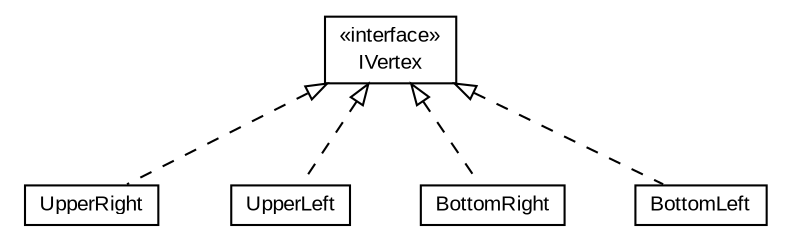 #!/usr/local/bin/dot
#
# Class diagram 
# Generated by UMLGraph version R5_6-24-gf6e263 (http://www.umlgraph.org/)
#

digraph G {
	edge [fontname="arial",fontsize=10,labelfontname="arial",labelfontsize=10];
	node [fontname="arial",fontsize=10,shape=plaintext];
	nodesep=0.25;
	ranksep=0.5;
	// com.id.droneapi.impl.algorithm.v1.vertex.UpperRight
	c223 [label=<<table title="com.id.droneapi.impl.algorithm.v1.vertex.UpperRight" border="0" cellborder="1" cellspacing="0" cellpadding="2" port="p" href="./UpperRight.html">
		<tr><td><table border="0" cellspacing="0" cellpadding="1">
<tr><td align="center" balign="center"> UpperRight </td></tr>
		</table></td></tr>
		</table>>, URL="./UpperRight.html", fontname="arial", fontcolor="black", fontsize=10.0];
	// com.id.droneapi.impl.algorithm.v1.vertex.UpperLeft
	c224 [label=<<table title="com.id.droneapi.impl.algorithm.v1.vertex.UpperLeft" border="0" cellborder="1" cellspacing="0" cellpadding="2" port="p" href="./UpperLeft.html">
		<tr><td><table border="0" cellspacing="0" cellpadding="1">
<tr><td align="center" balign="center"> UpperLeft </td></tr>
		</table></td></tr>
		</table>>, URL="./UpperLeft.html", fontname="arial", fontcolor="black", fontsize=10.0];
	// com.id.droneapi.impl.algorithm.v1.vertex.IVertex
	c225 [label=<<table title="com.id.droneapi.impl.algorithm.v1.vertex.IVertex" border="0" cellborder="1" cellspacing="0" cellpadding="2" port="p" href="./IVertex.html">
		<tr><td><table border="0" cellspacing="0" cellpadding="1">
<tr><td align="center" balign="center"> &#171;interface&#187; </td></tr>
<tr><td align="center" balign="center"> IVertex </td></tr>
		</table></td></tr>
		</table>>, URL="./IVertex.html", fontname="arial", fontcolor="black", fontsize=10.0];
	// com.id.droneapi.impl.algorithm.v1.vertex.BottomRight
	c226 [label=<<table title="com.id.droneapi.impl.algorithm.v1.vertex.BottomRight" border="0" cellborder="1" cellspacing="0" cellpadding="2" port="p" href="./BottomRight.html">
		<tr><td><table border="0" cellspacing="0" cellpadding="1">
<tr><td align="center" balign="center"> BottomRight </td></tr>
		</table></td></tr>
		</table>>, URL="./BottomRight.html", fontname="arial", fontcolor="black", fontsize=10.0];
	// com.id.droneapi.impl.algorithm.v1.vertex.BottomLeft
	c227 [label=<<table title="com.id.droneapi.impl.algorithm.v1.vertex.BottomLeft" border="0" cellborder="1" cellspacing="0" cellpadding="2" port="p" href="./BottomLeft.html">
		<tr><td><table border="0" cellspacing="0" cellpadding="1">
<tr><td align="center" balign="center"> BottomLeft </td></tr>
		</table></td></tr>
		</table>>, URL="./BottomLeft.html", fontname="arial", fontcolor="black", fontsize=10.0];
	//com.id.droneapi.impl.algorithm.v1.vertex.UpperRight implements com.id.droneapi.impl.algorithm.v1.vertex.IVertex
	c225:p -> c223:p [dir=back,arrowtail=empty,style=dashed];
	//com.id.droneapi.impl.algorithm.v1.vertex.UpperLeft implements com.id.droneapi.impl.algorithm.v1.vertex.IVertex
	c225:p -> c224:p [dir=back,arrowtail=empty,style=dashed];
	//com.id.droneapi.impl.algorithm.v1.vertex.BottomRight implements com.id.droneapi.impl.algorithm.v1.vertex.IVertex
	c225:p -> c226:p [dir=back,arrowtail=empty,style=dashed];
	//com.id.droneapi.impl.algorithm.v1.vertex.BottomLeft implements com.id.droneapi.impl.algorithm.v1.vertex.IVertex
	c225:p -> c227:p [dir=back,arrowtail=empty,style=dashed];
}

